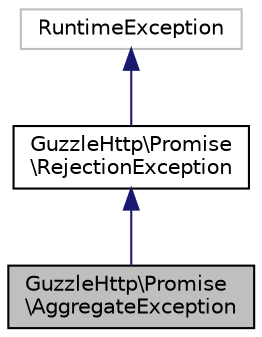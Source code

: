 digraph "GuzzleHttp\Promise\AggregateException"
{
  edge [fontname="Helvetica",fontsize="10",labelfontname="Helvetica",labelfontsize="10"];
  node [fontname="Helvetica",fontsize="10",shape=record];
  Node3 [label="GuzzleHttp\\Promise\l\\AggregateException",height=0.2,width=0.4,color="black", fillcolor="grey75", style="filled", fontcolor="black"];
  Node4 -> Node3 [dir="back",color="midnightblue",fontsize="10",style="solid",fontname="Helvetica"];
  Node4 [label="GuzzleHttp\\Promise\l\\RejectionException",height=0.2,width=0.4,color="black", fillcolor="white", style="filled",URL="$classGuzzleHttp_1_1Promise_1_1RejectionException.html"];
  Node5 -> Node4 [dir="back",color="midnightblue",fontsize="10",style="solid",fontname="Helvetica"];
  Node5 [label="RuntimeException",height=0.2,width=0.4,color="grey75", fillcolor="white", style="filled"];
}
